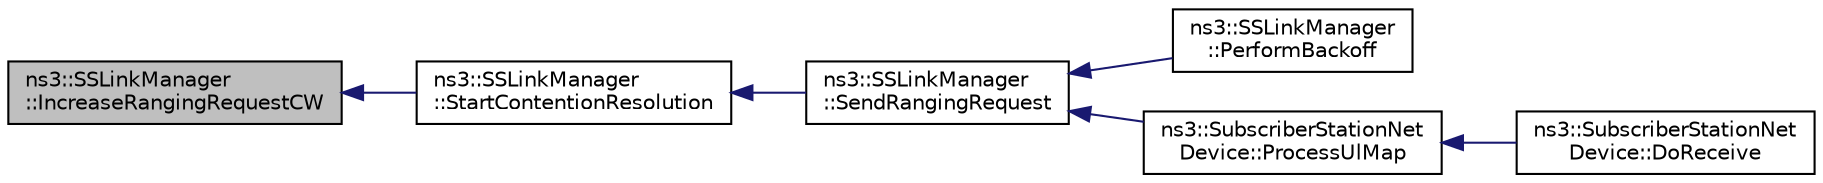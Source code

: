 digraph "ns3::SSLinkManager::IncreaseRangingRequestCW"
{
  edge [fontname="Helvetica",fontsize="10",labelfontname="Helvetica",labelfontsize="10"];
  node [fontname="Helvetica",fontsize="10",shape=record];
  rankdir="LR";
  Node1 [label="ns3::SSLinkManager\l::IncreaseRangingRequestCW",height=0.2,width=0.4,color="black", fillcolor="grey75", style="filled", fontcolor="black"];
  Node1 -> Node2 [dir="back",color="midnightblue",fontsize="10",style="solid"];
  Node2 [label="ns3::SSLinkManager\l::StartContentionResolution",height=0.2,width=0.4,color="black", fillcolor="white", style="filled",URL="$d4/d41/classns3_1_1SSLinkManager.html#a66aa8588d143de2568b1eebc46df4ad6",tooltip="Start contention resolution. "];
  Node2 -> Node3 [dir="back",color="midnightblue",fontsize="10",style="solid"];
  Node3 [label="ns3::SSLinkManager\l::SendRangingRequest",height=0.2,width=0.4,color="black", fillcolor="white", style="filled",URL="$d4/d41/classns3_1_1SSLinkManager.html#a588462b7fadd024760b556fc5e951d2c"];
  Node3 -> Node4 [dir="back",color="midnightblue",fontsize="10",style="solid"];
  Node4 [label="ns3::SSLinkManager\l::PerformBackoff",height=0.2,width=0.4,color="black", fillcolor="white", style="filled",URL="$d4/d41/classns3_1_1SSLinkManager.html#a3ed2a11a1e485c1d836cc6e6fe8a10b2",tooltip="Perfrom backoff. "];
  Node3 -> Node5 [dir="back",color="midnightblue",fontsize="10",style="solid"];
  Node5 [label="ns3::SubscriberStationNet\lDevice::ProcessUlMap",height=0.2,width=0.4,color="black", fillcolor="white", style="filled",URL="$d4/de5/classns3_1_1SubscriberStationNetDevice.html#adde622bba63e7642c23839812c95e391"];
  Node5 -> Node6 [dir="back",color="midnightblue",fontsize="10",style="solid"];
  Node6 [label="ns3::SubscriberStationNet\lDevice::DoReceive",height=0.2,width=0.4,color="black", fillcolor="white", style="filled",URL="$d4/de5/classns3_1_1SubscriberStationNetDevice.html#a2cdd421837891adea005eb7cde668a1f"];
}
